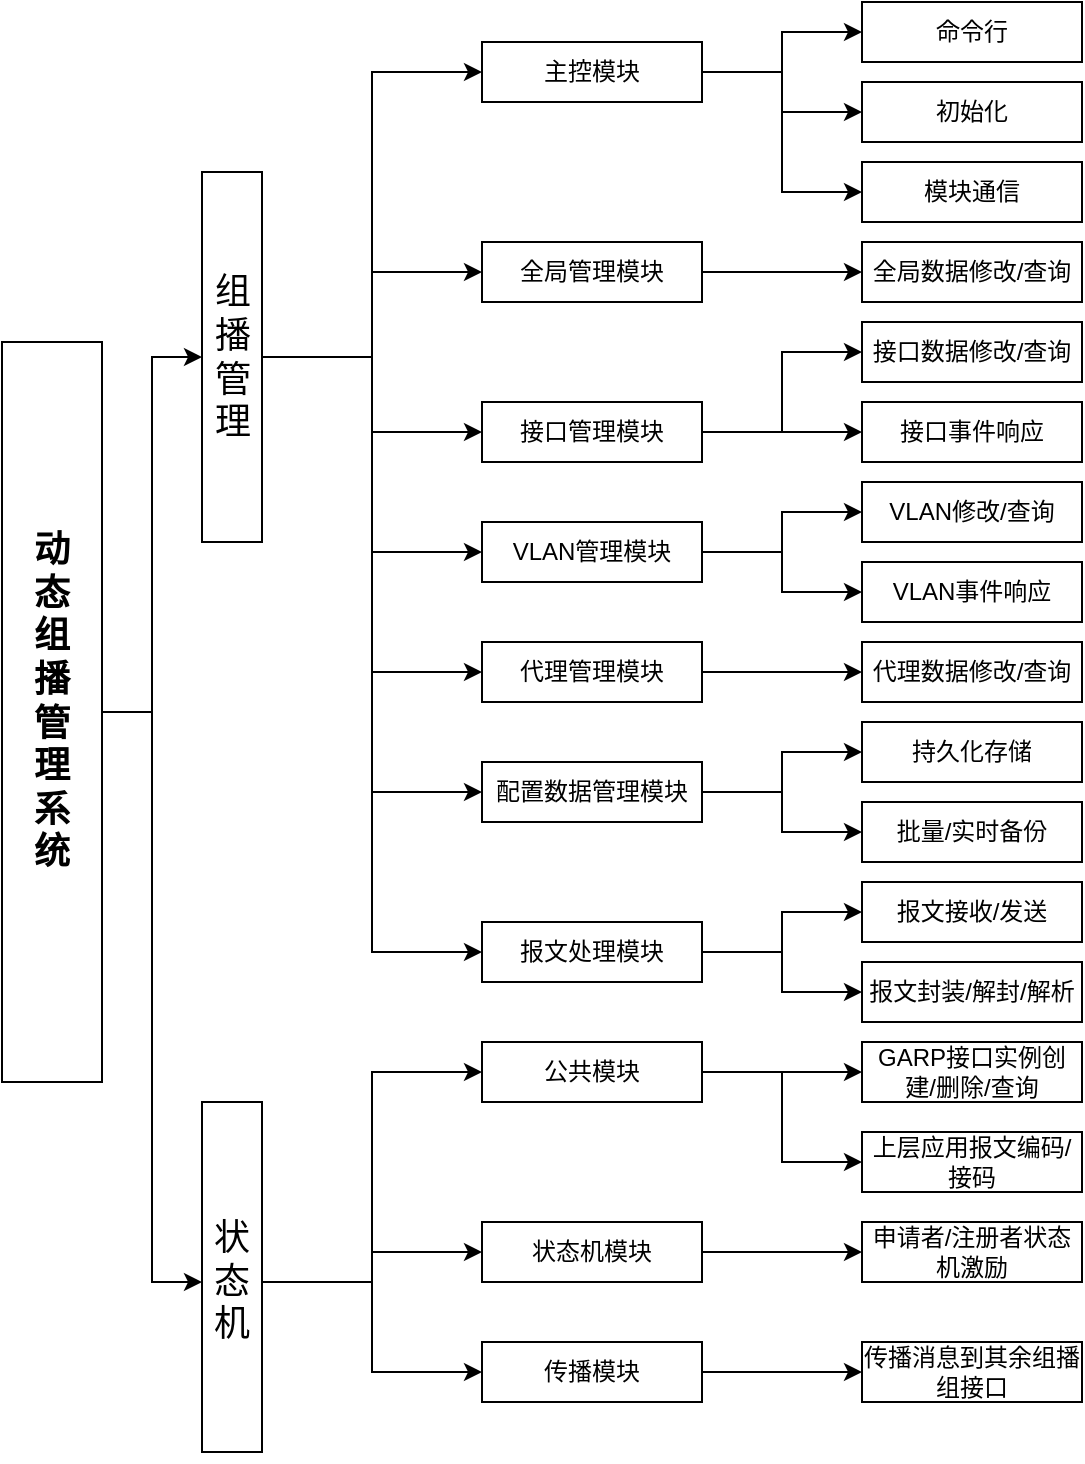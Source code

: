 <mxfile version="22.1.7" type="github">
  <diagram name="第 1 页" id="3-pClJ7IScu6mr6Mu3dZ">
    <mxGraphModel dx="1310" dy="785" grid="1" gridSize="10" guides="1" tooltips="1" connect="1" arrows="1" fold="1" page="1" pageScale="1" pageWidth="827" pageHeight="1169" math="0" shadow="0">
      <root>
        <mxCell id="0" />
        <mxCell id="1" parent="0" />
        <mxCell id="GguSf6w3raXbqv1zkMUP-48" style="edgeStyle=orthogonalEdgeStyle;rounded=0;orthogonalLoop=1;jettySize=auto;html=1;entryX=0;entryY=0.5;entryDx=0;entryDy=0;" parent="1" source="GguSf6w3raXbqv1zkMUP-1" target="GguSf6w3raXbqv1zkMUP-3" edge="1">
          <mxGeometry relative="1" as="geometry" />
        </mxCell>
        <mxCell id="GguSf6w3raXbqv1zkMUP-49" style="edgeStyle=orthogonalEdgeStyle;rounded=0;orthogonalLoop=1;jettySize=auto;html=1;entryX=0;entryY=0.5;entryDx=0;entryDy=0;" parent="1" source="GguSf6w3raXbqv1zkMUP-1" target="GguSf6w3raXbqv1zkMUP-4" edge="1">
          <mxGeometry relative="1" as="geometry" />
        </mxCell>
        <mxCell id="GguSf6w3raXbqv1zkMUP-50" style="edgeStyle=orthogonalEdgeStyle;rounded=0;orthogonalLoop=1;jettySize=auto;html=1;entryX=0;entryY=0.5;entryDx=0;entryDy=0;" parent="1" source="GguSf6w3raXbqv1zkMUP-1" target="GguSf6w3raXbqv1zkMUP-5" edge="1">
          <mxGeometry relative="1" as="geometry" />
        </mxCell>
        <mxCell id="GguSf6w3raXbqv1zkMUP-51" style="edgeStyle=orthogonalEdgeStyle;rounded=0;orthogonalLoop=1;jettySize=auto;html=1;entryX=0;entryY=0.5;entryDx=0;entryDy=0;" parent="1" source="GguSf6w3raXbqv1zkMUP-1" target="GguSf6w3raXbqv1zkMUP-6" edge="1">
          <mxGeometry relative="1" as="geometry" />
        </mxCell>
        <mxCell id="GguSf6w3raXbqv1zkMUP-52" style="edgeStyle=orthogonalEdgeStyle;rounded=0;orthogonalLoop=1;jettySize=auto;html=1;entryX=0;entryY=0.5;entryDx=0;entryDy=0;" parent="1" source="GguSf6w3raXbqv1zkMUP-1" target="GguSf6w3raXbqv1zkMUP-7" edge="1">
          <mxGeometry relative="1" as="geometry" />
        </mxCell>
        <mxCell id="GguSf6w3raXbqv1zkMUP-53" style="edgeStyle=orthogonalEdgeStyle;rounded=0;orthogonalLoop=1;jettySize=auto;html=1;entryX=0;entryY=0.5;entryDx=0;entryDy=0;" parent="1" source="GguSf6w3raXbqv1zkMUP-1" target="GguSf6w3raXbqv1zkMUP-8" edge="1">
          <mxGeometry relative="1" as="geometry" />
        </mxCell>
        <mxCell id="GguSf6w3raXbqv1zkMUP-54" style="edgeStyle=orthogonalEdgeStyle;rounded=0;orthogonalLoop=1;jettySize=auto;html=1;entryX=0;entryY=0.5;entryDx=0;entryDy=0;" parent="1" source="GguSf6w3raXbqv1zkMUP-1" target="GguSf6w3raXbqv1zkMUP-37" edge="1">
          <mxGeometry relative="1" as="geometry" />
        </mxCell>
        <mxCell id="GguSf6w3raXbqv1zkMUP-1" value="&lt;h3&gt;&lt;br&gt;&lt;/h3&gt;" style="rounded=0;whiteSpace=wrap;html=1;" parent="1" vertex="1">
          <mxGeometry x="190" y="105" width="30" height="185" as="geometry" />
        </mxCell>
        <mxCell id="GguSf6w3raXbqv1zkMUP-2" value="&lt;h2&gt;&lt;span style=&quot;font-weight: normal;&quot;&gt;组播管理&lt;/span&gt;&lt;/h2&gt;" style="text;html=1;strokeColor=none;fillColor=none;align=center;verticalAlign=middle;whiteSpace=wrap;rounded=0;" parent="1" vertex="1">
          <mxGeometry x="187.5" y="110" width="35" height="175" as="geometry" />
        </mxCell>
        <mxCell id="GguSf6w3raXbqv1zkMUP-15" style="edgeStyle=orthogonalEdgeStyle;rounded=0;orthogonalLoop=1;jettySize=auto;html=1;entryX=0;entryY=0.5;entryDx=0;entryDy=0;" parent="1" source="GguSf6w3raXbqv1zkMUP-3" target="GguSf6w3raXbqv1zkMUP-10" edge="1">
          <mxGeometry relative="1" as="geometry" />
        </mxCell>
        <mxCell id="GguSf6w3raXbqv1zkMUP-16" style="edgeStyle=orthogonalEdgeStyle;rounded=0;orthogonalLoop=1;jettySize=auto;html=1;" parent="1" source="GguSf6w3raXbqv1zkMUP-3" target="GguSf6w3raXbqv1zkMUP-11" edge="1">
          <mxGeometry relative="1" as="geometry" />
        </mxCell>
        <mxCell id="GguSf6w3raXbqv1zkMUP-17" style="edgeStyle=orthogonalEdgeStyle;rounded=0;orthogonalLoop=1;jettySize=auto;html=1;entryX=0;entryY=0.5;entryDx=0;entryDy=0;" parent="1" source="GguSf6w3raXbqv1zkMUP-3" target="GguSf6w3raXbqv1zkMUP-12" edge="1">
          <mxGeometry relative="1" as="geometry" />
        </mxCell>
        <mxCell id="GguSf6w3raXbqv1zkMUP-3" value="主控模块" style="rounded=0;whiteSpace=wrap;html=1;" parent="1" vertex="1">
          <mxGeometry x="330" y="40" width="110" height="30" as="geometry" />
        </mxCell>
        <mxCell id="GguSf6w3raXbqv1zkMUP-23" style="edgeStyle=orthogonalEdgeStyle;rounded=0;orthogonalLoop=1;jettySize=auto;html=1;" parent="1" source="GguSf6w3raXbqv1zkMUP-4" target="GguSf6w3raXbqv1zkMUP-18" edge="1">
          <mxGeometry relative="1" as="geometry" />
        </mxCell>
        <mxCell id="GguSf6w3raXbqv1zkMUP-4" value="全局管理模块" style="rounded=0;whiteSpace=wrap;html=1;" parent="1" vertex="1">
          <mxGeometry x="330" y="140" width="110" height="30" as="geometry" />
        </mxCell>
        <mxCell id="GguSf6w3raXbqv1zkMUP-24" style="edgeStyle=orthogonalEdgeStyle;rounded=0;orthogonalLoop=1;jettySize=auto;html=1;entryX=0;entryY=0.5;entryDx=0;entryDy=0;" parent="1" source="GguSf6w3raXbqv1zkMUP-5" target="GguSf6w3raXbqv1zkMUP-20" edge="1">
          <mxGeometry relative="1" as="geometry" />
        </mxCell>
        <mxCell id="GguSf6w3raXbqv1zkMUP-25" style="edgeStyle=orthogonalEdgeStyle;rounded=0;orthogonalLoop=1;jettySize=auto;html=1;" parent="1" source="GguSf6w3raXbqv1zkMUP-5" target="GguSf6w3raXbqv1zkMUP-21" edge="1">
          <mxGeometry relative="1" as="geometry" />
        </mxCell>
        <mxCell id="GguSf6w3raXbqv1zkMUP-5" value="接口管理模块" style="rounded=0;whiteSpace=wrap;html=1;" parent="1" vertex="1">
          <mxGeometry x="330" y="220" width="110" height="30" as="geometry" />
        </mxCell>
        <mxCell id="GguSf6w3raXbqv1zkMUP-29" style="edgeStyle=orthogonalEdgeStyle;rounded=0;orthogonalLoop=1;jettySize=auto;html=1;entryX=0;entryY=0.5;entryDx=0;entryDy=0;" parent="1" source="GguSf6w3raXbqv1zkMUP-6" target="GguSf6w3raXbqv1zkMUP-27" edge="1">
          <mxGeometry relative="1" as="geometry" />
        </mxCell>
        <mxCell id="GguSf6w3raXbqv1zkMUP-30" style="edgeStyle=orthogonalEdgeStyle;rounded=0;orthogonalLoop=1;jettySize=auto;html=1;" parent="1" source="GguSf6w3raXbqv1zkMUP-6" target="GguSf6w3raXbqv1zkMUP-28" edge="1">
          <mxGeometry relative="1" as="geometry" />
        </mxCell>
        <mxCell id="GguSf6w3raXbqv1zkMUP-6" value="VLAN管理模块" style="rounded=0;whiteSpace=wrap;html=1;" parent="1" vertex="1">
          <mxGeometry x="330" y="280" width="110" height="30" as="geometry" />
        </mxCell>
        <mxCell id="GguSf6w3raXbqv1zkMUP-32" style="edgeStyle=orthogonalEdgeStyle;rounded=0;orthogonalLoop=1;jettySize=auto;html=1;" parent="1" source="GguSf6w3raXbqv1zkMUP-7" target="GguSf6w3raXbqv1zkMUP-31" edge="1">
          <mxGeometry relative="1" as="geometry" />
        </mxCell>
        <mxCell id="GguSf6w3raXbqv1zkMUP-7" value="代理管理模块" style="rounded=0;whiteSpace=wrap;html=1;" parent="1" vertex="1">
          <mxGeometry x="330" y="340" width="110" height="30" as="geometry" />
        </mxCell>
        <mxCell id="GguSf6w3raXbqv1zkMUP-35" style="edgeStyle=orthogonalEdgeStyle;rounded=0;orthogonalLoop=1;jettySize=auto;html=1;" parent="1" source="GguSf6w3raXbqv1zkMUP-8" target="GguSf6w3raXbqv1zkMUP-34" edge="1">
          <mxGeometry relative="1" as="geometry" />
        </mxCell>
        <mxCell id="GguSf6w3raXbqv1zkMUP-36" style="edgeStyle=orthogonalEdgeStyle;rounded=0;orthogonalLoop=1;jettySize=auto;html=1;" parent="1" source="GguSf6w3raXbqv1zkMUP-8" target="GguSf6w3raXbqv1zkMUP-33" edge="1">
          <mxGeometry relative="1" as="geometry" />
        </mxCell>
        <mxCell id="GguSf6w3raXbqv1zkMUP-8" value="配置数据管理模块" style="rounded=0;whiteSpace=wrap;html=1;" parent="1" vertex="1">
          <mxGeometry x="330" y="400" width="110" height="30" as="geometry" />
        </mxCell>
        <mxCell id="GguSf6w3raXbqv1zkMUP-45" style="edgeStyle=orthogonalEdgeStyle;rounded=0;orthogonalLoop=1;jettySize=auto;html=1;entryX=0;entryY=0.5;entryDx=0;entryDy=0;" parent="1" source="GguSf6w3raXbqv1zkMUP-9" target="GguSf6w3raXbqv1zkMUP-42" edge="1">
          <mxGeometry relative="1" as="geometry" />
        </mxCell>
        <mxCell id="GguSf6w3raXbqv1zkMUP-47" style="edgeStyle=orthogonalEdgeStyle;rounded=0;orthogonalLoop=1;jettySize=auto;html=1;entryX=0;entryY=0.5;entryDx=0;entryDy=0;" parent="1" source="GguSf6w3raXbqv1zkMUP-9" target="GguSf6w3raXbqv1zkMUP-44" edge="1">
          <mxGeometry relative="1" as="geometry">
            <Array as="points">
              <mxPoint x="480" y="555" />
              <mxPoint x="480" y="600" />
            </Array>
          </mxGeometry>
        </mxCell>
        <mxCell id="GguSf6w3raXbqv1zkMUP-9" value="公共模块" style="rounded=0;whiteSpace=wrap;html=1;" parent="1" vertex="1">
          <mxGeometry x="330" y="540" width="110" height="30" as="geometry" />
        </mxCell>
        <mxCell id="GguSf6w3raXbqv1zkMUP-10" value="命令行" style="rounded=0;whiteSpace=wrap;html=1;" parent="1" vertex="1">
          <mxGeometry x="520" y="20" width="110" height="30" as="geometry" />
        </mxCell>
        <mxCell id="GguSf6w3raXbqv1zkMUP-11" value="初始化" style="rounded=0;whiteSpace=wrap;html=1;" parent="1" vertex="1">
          <mxGeometry x="520" y="60" width="110" height="30" as="geometry" />
        </mxCell>
        <mxCell id="GguSf6w3raXbqv1zkMUP-12" value="模块通信" style="rounded=0;whiteSpace=wrap;html=1;" parent="1" vertex="1">
          <mxGeometry x="520" y="100" width="110" height="30" as="geometry" />
        </mxCell>
        <mxCell id="GguSf6w3raXbqv1zkMUP-18" value="全局数据修改/查询" style="rounded=0;whiteSpace=wrap;html=1;" parent="1" vertex="1">
          <mxGeometry x="520" y="140" width="110" height="30" as="geometry" />
        </mxCell>
        <mxCell id="GguSf6w3raXbqv1zkMUP-20" value="接口数据修改/查询" style="rounded=0;whiteSpace=wrap;html=1;" parent="1" vertex="1">
          <mxGeometry x="520" y="180" width="110" height="30" as="geometry" />
        </mxCell>
        <mxCell id="GguSf6w3raXbqv1zkMUP-21" value="接口事件响应" style="rounded=0;whiteSpace=wrap;html=1;" parent="1" vertex="1">
          <mxGeometry x="520" y="220" width="110" height="30" as="geometry" />
        </mxCell>
        <mxCell id="GguSf6w3raXbqv1zkMUP-27" value="VLAN修改/查询" style="rounded=0;whiteSpace=wrap;html=1;" parent="1" vertex="1">
          <mxGeometry x="520" y="260" width="110" height="30" as="geometry" />
        </mxCell>
        <mxCell id="GguSf6w3raXbqv1zkMUP-28" value="VLAN事件响应" style="rounded=0;whiteSpace=wrap;html=1;" parent="1" vertex="1">
          <mxGeometry x="520" y="300" width="110" height="30" as="geometry" />
        </mxCell>
        <mxCell id="GguSf6w3raXbqv1zkMUP-31" value="代理数据修改/查询" style="rounded=0;whiteSpace=wrap;html=1;" parent="1" vertex="1">
          <mxGeometry x="520" y="340" width="110" height="30" as="geometry" />
        </mxCell>
        <mxCell id="GguSf6w3raXbqv1zkMUP-33" value="批量/实时备份" style="rounded=0;whiteSpace=wrap;html=1;" parent="1" vertex="1">
          <mxGeometry x="520" y="420" width="110" height="30" as="geometry" />
        </mxCell>
        <mxCell id="GguSf6w3raXbqv1zkMUP-34" value="持久化存储" style="rounded=0;whiteSpace=wrap;html=1;" parent="1" vertex="1">
          <mxGeometry x="520" y="380" width="110" height="30" as="geometry" />
        </mxCell>
        <mxCell id="GguSf6w3raXbqv1zkMUP-40" style="edgeStyle=orthogonalEdgeStyle;rounded=0;orthogonalLoop=1;jettySize=auto;html=1;entryX=0;entryY=0.5;entryDx=0;entryDy=0;" parent="1" source="GguSf6w3raXbqv1zkMUP-37" target="GguSf6w3raXbqv1zkMUP-38" edge="1">
          <mxGeometry relative="1" as="geometry" />
        </mxCell>
        <mxCell id="GguSf6w3raXbqv1zkMUP-41" style="edgeStyle=orthogonalEdgeStyle;rounded=0;orthogonalLoop=1;jettySize=auto;html=1;entryX=0;entryY=0.5;entryDx=0;entryDy=0;" parent="1" source="GguSf6w3raXbqv1zkMUP-37" target="GguSf6w3raXbqv1zkMUP-39" edge="1">
          <mxGeometry relative="1" as="geometry" />
        </mxCell>
        <mxCell id="GguSf6w3raXbqv1zkMUP-37" value="报文处理模块" style="rounded=0;whiteSpace=wrap;html=1;" parent="1" vertex="1">
          <mxGeometry x="330" y="480" width="110" height="30" as="geometry" />
        </mxCell>
        <mxCell id="GguSf6w3raXbqv1zkMUP-38" value="报文接收/发送" style="rounded=0;whiteSpace=wrap;html=1;" parent="1" vertex="1">
          <mxGeometry x="520" y="460" width="110" height="30" as="geometry" />
        </mxCell>
        <mxCell id="GguSf6w3raXbqv1zkMUP-39" value="报文封装/解封/解析" style="rounded=0;whiteSpace=wrap;html=1;" parent="1" vertex="1">
          <mxGeometry x="520" y="500" width="110" height="30" as="geometry" />
        </mxCell>
        <mxCell id="GguSf6w3raXbqv1zkMUP-42" value="GARP接口实例创建/删除/查询" style="rounded=0;whiteSpace=wrap;html=1;" parent="1" vertex="1">
          <mxGeometry x="520" y="540" width="110" height="30" as="geometry" />
        </mxCell>
        <mxCell id="GguSf6w3raXbqv1zkMUP-44" value="上层应用报文编码/接码" style="rounded=0;whiteSpace=wrap;html=1;" parent="1" vertex="1">
          <mxGeometry x="520" y="585" width="110" height="30" as="geometry" />
        </mxCell>
        <mxCell id="xSZYoc8uA7_7D_YGg6vi-13" style="edgeStyle=orthogonalEdgeStyle;rounded=0;orthogonalLoop=1;jettySize=auto;html=1;entryX=0;entryY=0.5;entryDx=0;entryDy=0;" edge="1" parent="1" source="xSZYoc8uA7_7D_YGg6vi-6" target="GguSf6w3raXbqv1zkMUP-1">
          <mxGeometry relative="1" as="geometry" />
        </mxCell>
        <mxCell id="xSZYoc8uA7_7D_YGg6vi-14" style="edgeStyle=orthogonalEdgeStyle;rounded=0;orthogonalLoop=1;jettySize=auto;html=1;entryX=0;entryY=0.5;entryDx=0;entryDy=0;" edge="1" parent="1" source="xSZYoc8uA7_7D_YGg6vi-6" target="xSZYoc8uA7_7D_YGg6vi-10">
          <mxGeometry relative="1" as="geometry" />
        </mxCell>
        <mxCell id="xSZYoc8uA7_7D_YGg6vi-6" value="&lt;h3&gt;&lt;br&gt;&lt;/h3&gt;" style="rounded=0;whiteSpace=wrap;html=1;" vertex="1" parent="1">
          <mxGeometry x="90" y="190" width="50" height="370" as="geometry" />
        </mxCell>
        <mxCell id="xSZYoc8uA7_7D_YGg6vi-7" value="&lt;h2&gt;动态组播管理系统&lt;/h2&gt;" style="text;html=1;strokeColor=none;fillColor=none;align=center;verticalAlign=middle;whiteSpace=wrap;rounded=0;" vertex="1" parent="1">
          <mxGeometry x="100" y="280" width="30" height="180" as="geometry" />
        </mxCell>
        <mxCell id="xSZYoc8uA7_7D_YGg6vi-9" value="&lt;h3&gt;&lt;br&gt;&lt;/h3&gt;" style="rounded=0;whiteSpace=wrap;html=1;" vertex="1" parent="1">
          <mxGeometry x="190" y="570" width="30" height="175" as="geometry" />
        </mxCell>
        <mxCell id="xSZYoc8uA7_7D_YGg6vi-15" style="edgeStyle=orthogonalEdgeStyle;rounded=0;orthogonalLoop=1;jettySize=auto;html=1;entryX=0;entryY=0.5;entryDx=0;entryDy=0;" edge="1" parent="1" source="xSZYoc8uA7_7D_YGg6vi-10" target="GguSf6w3raXbqv1zkMUP-9">
          <mxGeometry relative="1" as="geometry" />
        </mxCell>
        <mxCell id="xSZYoc8uA7_7D_YGg6vi-17" style="edgeStyle=orthogonalEdgeStyle;rounded=0;orthogonalLoop=1;jettySize=auto;html=1;" edge="1" parent="1" source="xSZYoc8uA7_7D_YGg6vi-10" target="xSZYoc8uA7_7D_YGg6vi-16">
          <mxGeometry relative="1" as="geometry" />
        </mxCell>
        <mxCell id="xSZYoc8uA7_7D_YGg6vi-21" style="edgeStyle=orthogonalEdgeStyle;rounded=0;orthogonalLoop=1;jettySize=auto;html=1;entryX=0;entryY=0.5;entryDx=0;entryDy=0;" edge="1" parent="1" source="xSZYoc8uA7_7D_YGg6vi-10" target="xSZYoc8uA7_7D_YGg6vi-20">
          <mxGeometry relative="1" as="geometry" />
        </mxCell>
        <mxCell id="xSZYoc8uA7_7D_YGg6vi-10" value="&lt;h2&gt;&lt;span style=&quot;font-weight: normal;&quot;&gt;状态机&lt;/span&gt;&lt;/h2&gt;" style="text;html=1;strokeColor=none;fillColor=none;align=center;verticalAlign=middle;whiteSpace=wrap;rounded=0;" vertex="1" parent="1">
          <mxGeometry x="190" y="570" width="30" height="180" as="geometry" />
        </mxCell>
        <mxCell id="xSZYoc8uA7_7D_YGg6vi-19" style="edgeStyle=orthogonalEdgeStyle;rounded=0;orthogonalLoop=1;jettySize=auto;html=1;" edge="1" parent="1" source="xSZYoc8uA7_7D_YGg6vi-16" target="xSZYoc8uA7_7D_YGg6vi-18">
          <mxGeometry relative="1" as="geometry" />
        </mxCell>
        <mxCell id="xSZYoc8uA7_7D_YGg6vi-16" value="状态机模块" style="rounded=0;whiteSpace=wrap;html=1;" vertex="1" parent="1">
          <mxGeometry x="330" y="630" width="110" height="30" as="geometry" />
        </mxCell>
        <mxCell id="xSZYoc8uA7_7D_YGg6vi-18" value="申请者/注册者状态机激励" style="rounded=0;whiteSpace=wrap;html=1;" vertex="1" parent="1">
          <mxGeometry x="520" y="630" width="110" height="30" as="geometry" />
        </mxCell>
        <mxCell id="xSZYoc8uA7_7D_YGg6vi-23" style="edgeStyle=orthogonalEdgeStyle;rounded=0;orthogonalLoop=1;jettySize=auto;html=1;entryX=0;entryY=0.5;entryDx=0;entryDy=0;" edge="1" parent="1" source="xSZYoc8uA7_7D_YGg6vi-20" target="xSZYoc8uA7_7D_YGg6vi-22">
          <mxGeometry relative="1" as="geometry" />
        </mxCell>
        <mxCell id="xSZYoc8uA7_7D_YGg6vi-20" value="传播模块" style="rounded=0;whiteSpace=wrap;html=1;" vertex="1" parent="1">
          <mxGeometry x="330" y="690" width="110" height="30" as="geometry" />
        </mxCell>
        <mxCell id="xSZYoc8uA7_7D_YGg6vi-22" value="传播消息到其余组播组接口" style="rounded=0;whiteSpace=wrap;html=1;" vertex="1" parent="1">
          <mxGeometry x="520" y="690" width="110" height="30" as="geometry" />
        </mxCell>
      </root>
    </mxGraphModel>
  </diagram>
</mxfile>
